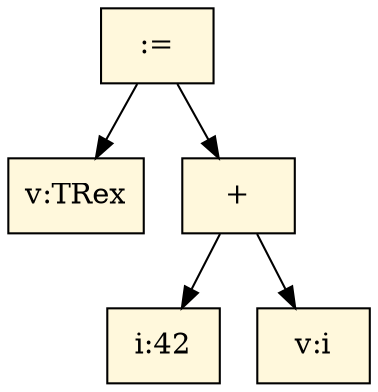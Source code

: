 digraph AST {
node [shape="box",style="filled",fillcolor="cornsilk"]4 [label=":="]
4 -> 0
4 -> 3
0 [label="v:TRex"]
3 [label="+"]
3 -> 1
3 -> 2
1 [label="i:42"]
2 [label="v:i"]
}
